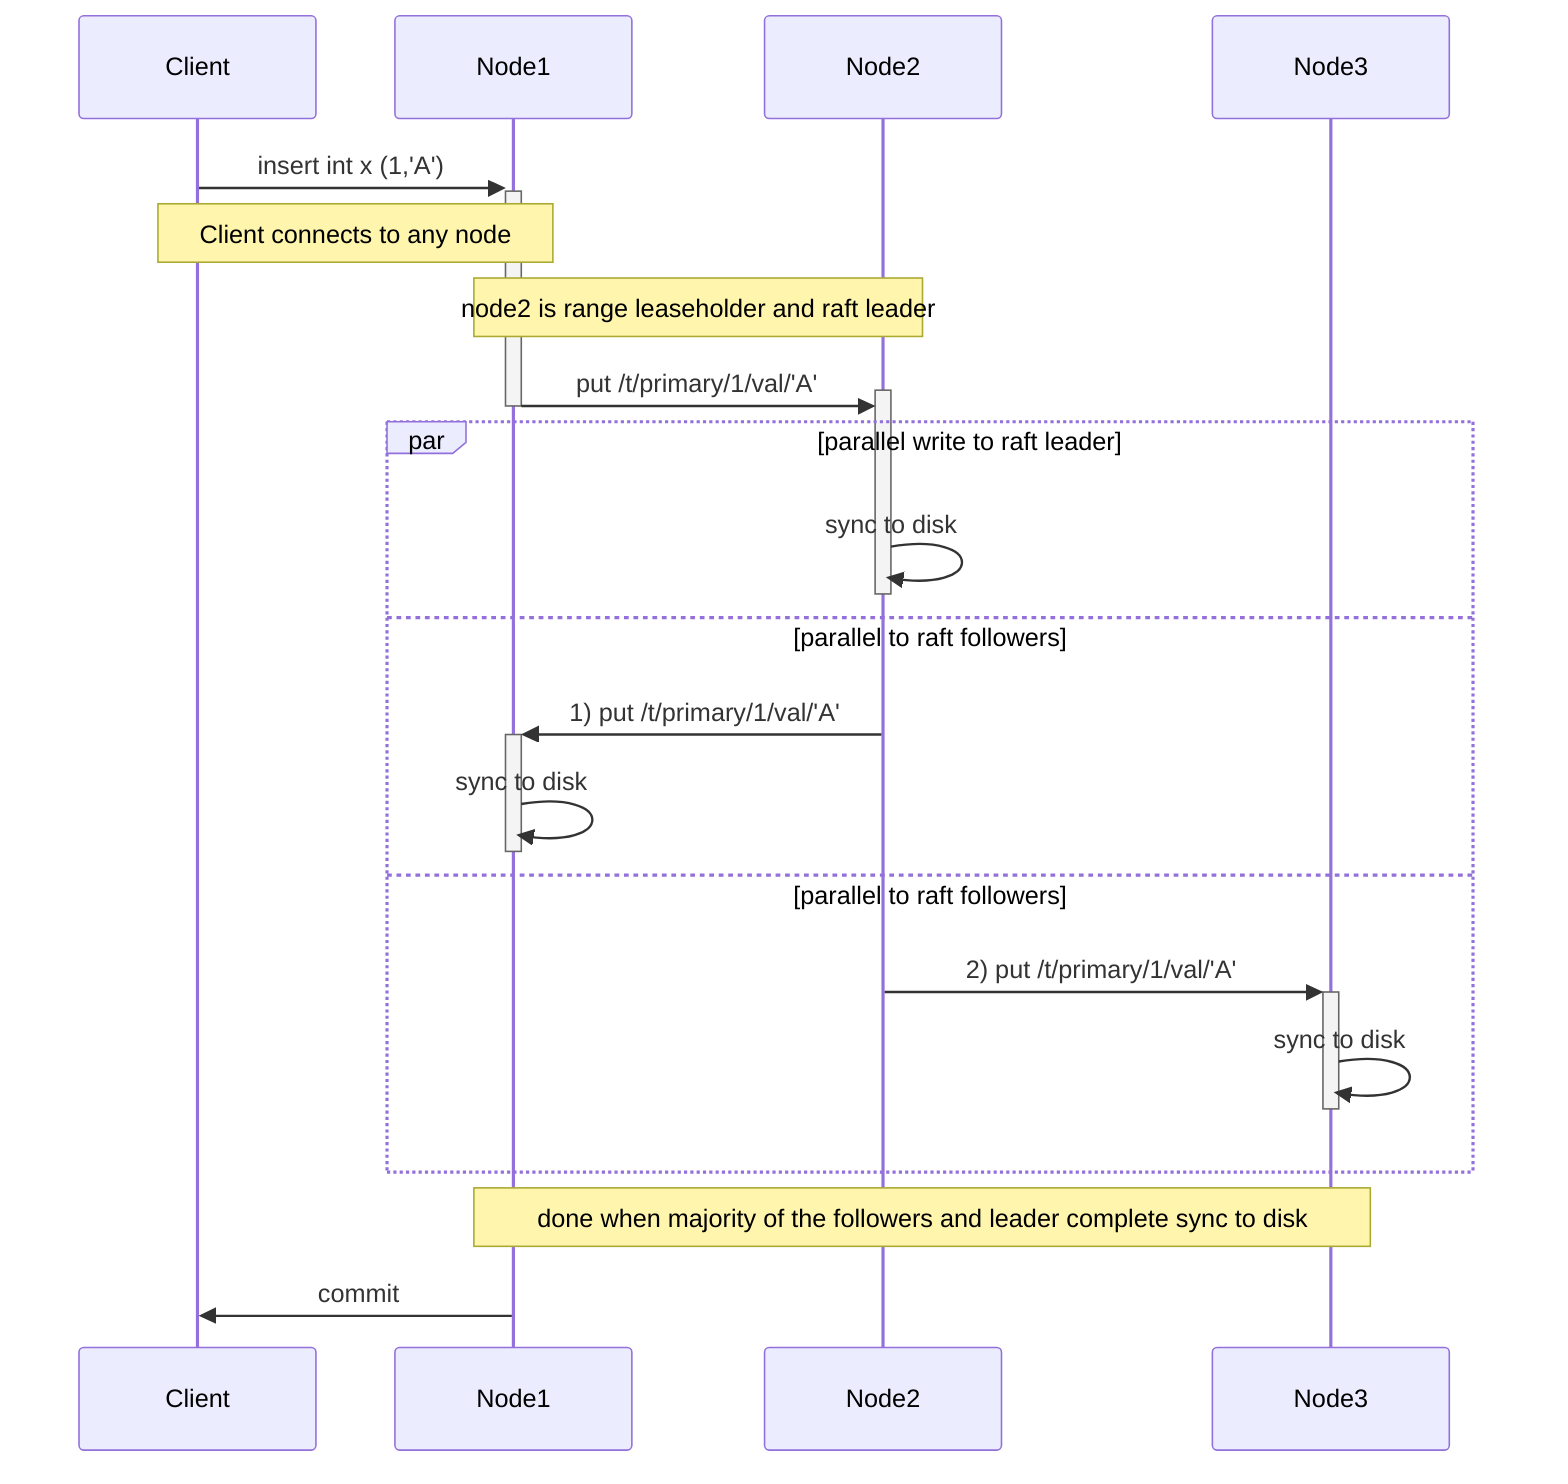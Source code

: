 %% mmdc -i insert_singleton_detail.mmd -o insert_singleton_detail.png
sequenceDiagram
    participant Client
    participant Node1
    participant Node2
    participant Node3
    Client->>+Node1: insert int x (1,'A')
Note Over Client,Node1: Client connects to any node
Note Over Node1,Node2: node2 is range leaseholder and raft leader
    Node1->>+Node2:put /t/primary/1/val/'A' 
    deactivate Node1
    par parallel write to raft leader
        Node2->>-Node2:sync to disk 
    and parallel to raft followers
        Node2->>+Node1: 1) put /t/primary/1/val/'A'
        Node1->>-Node1:sync to disk
    and parallel to raft followers
        Node2->>+Node3: 2) put /t/primary/1/val/'A'
        Node3->>-Node3:sync to disk
    end
Note Over Node1,Node3: done when majority of the followers and leader complete sync to disk
Node1->>Client: commit